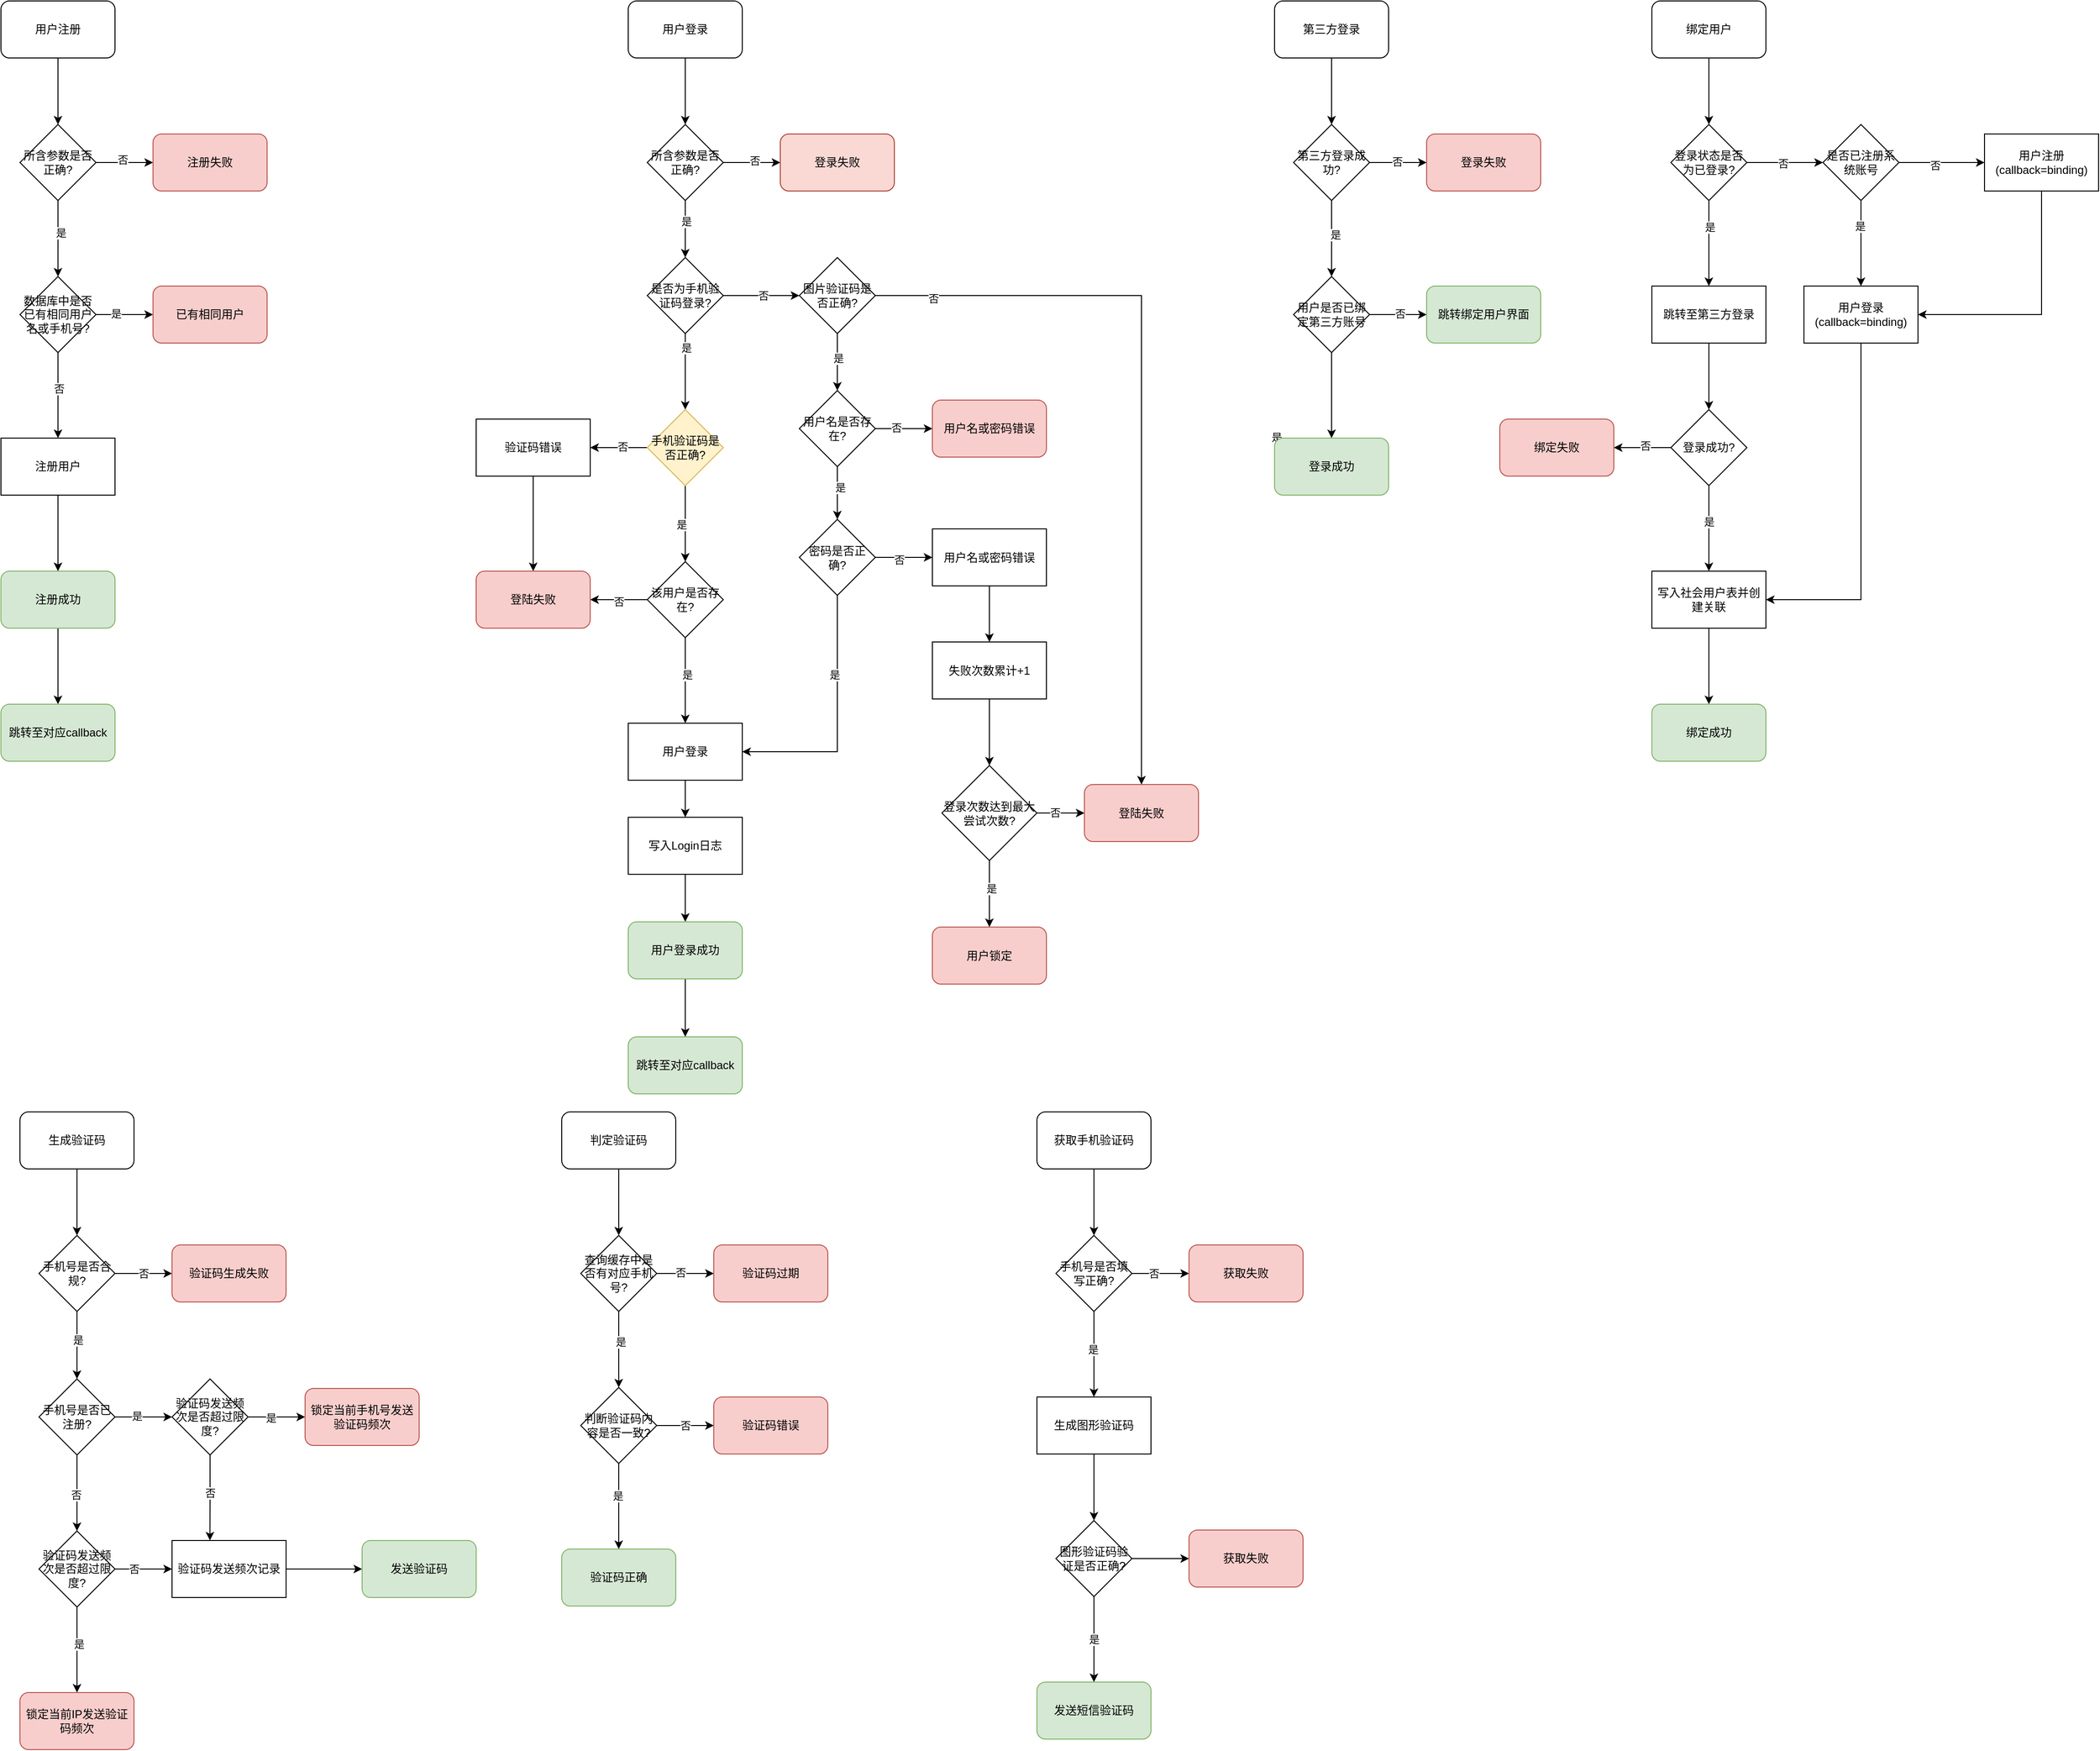 <mxfile version="24.1.0" type="device">
  <diagram id="C5RBs43oDa-KdzZeNtuy" name="Page-1">
    <mxGraphModel dx="1976" dy="789" grid="1" gridSize="10" guides="1" tooltips="1" connect="1" arrows="1" fold="1" page="1" pageScale="1" pageWidth="827" pageHeight="1169" math="0" shadow="0">
      <root>
        <mxCell id="WIyWlLk6GJQsqaUBKTNV-0" />
        <mxCell id="WIyWlLk6GJQsqaUBKTNV-1" parent="WIyWlLk6GJQsqaUBKTNV-0" />
        <mxCell id="M_cTl8z5Hkn0wJi17E9b-64" value="" style="edgeStyle=orthogonalEdgeStyle;rounded=0;orthogonalLoop=1;jettySize=auto;html=1;" parent="WIyWlLk6GJQsqaUBKTNV-1" source="M_cTl8z5Hkn0wJi17E9b-16" target="M_cTl8z5Hkn0wJi17E9b-63" edge="1">
          <mxGeometry relative="1" as="geometry" />
        </mxCell>
        <mxCell id="M_cTl8z5Hkn0wJi17E9b-16" value="用户登录" style="rounded=1;whiteSpace=wrap;html=1;" parent="WIyWlLk6GJQsqaUBKTNV-1" vertex="1">
          <mxGeometry x="-90" width="120" height="60" as="geometry" />
        </mxCell>
        <mxCell id="M_cTl8z5Hkn0wJi17E9b-22" value="" style="edgeStyle=orthogonalEdgeStyle;rounded=0;orthogonalLoop=1;jettySize=auto;html=1;" parent="WIyWlLk6GJQsqaUBKTNV-1" source="M_cTl8z5Hkn0wJi17E9b-17" target="M_cTl8z5Hkn0wJi17E9b-21" edge="1">
          <mxGeometry relative="1" as="geometry" />
        </mxCell>
        <mxCell id="M_cTl8z5Hkn0wJi17E9b-33" value="是" style="edgeLabel;html=1;align=center;verticalAlign=middle;resizable=0;points=[];" parent="M_cTl8z5Hkn0wJi17E9b-22" vertex="1" connectable="0">
          <mxGeometry x="-0.621" y="1" relative="1" as="geometry">
            <mxPoint as="offset" />
          </mxGeometry>
        </mxCell>
        <mxCell id="9MFl-5R6tCMCHo1rS8Rg-2" value="" style="edgeStyle=orthogonalEdgeStyle;rounded=0;orthogonalLoop=1;jettySize=auto;html=1;" parent="WIyWlLk6GJQsqaUBKTNV-1" source="M_cTl8z5Hkn0wJi17E9b-17" target="9MFl-5R6tCMCHo1rS8Rg-1" edge="1">
          <mxGeometry relative="1" as="geometry" />
        </mxCell>
        <mxCell id="e25bp2IBoA8TUv7zlwuq-0" value="否" style="edgeLabel;html=1;align=center;verticalAlign=middle;resizable=0;points=[];" parent="9MFl-5R6tCMCHo1rS8Rg-2" vertex="1" connectable="0">
          <mxGeometry x="0.046" relative="1" as="geometry">
            <mxPoint as="offset" />
          </mxGeometry>
        </mxCell>
        <mxCell id="M_cTl8z5Hkn0wJi17E9b-17" value="是否为手机验证码登录?" style="rhombus;whiteSpace=wrap;html=1;rounded=0;" parent="WIyWlLk6GJQsqaUBKTNV-1" vertex="1">
          <mxGeometry x="-70" y="270" width="80" height="80" as="geometry" />
        </mxCell>
        <mxCell id="M_cTl8z5Hkn0wJi17E9b-26" value="" style="edgeStyle=orthogonalEdgeStyle;rounded=0;orthogonalLoop=1;jettySize=auto;html=1;" parent="WIyWlLk6GJQsqaUBKTNV-1" source="M_cTl8z5Hkn0wJi17E9b-21" target="M_cTl8z5Hkn0wJi17E9b-25" edge="1">
          <mxGeometry relative="1" as="geometry" />
        </mxCell>
        <mxCell id="M_cTl8z5Hkn0wJi17E9b-34" value="是" style="edgeLabel;html=1;align=center;verticalAlign=middle;resizable=0;points=[];" parent="M_cTl8z5Hkn0wJi17E9b-26" vertex="1" connectable="0">
          <mxGeometry x="0.029" y="-4" relative="1" as="geometry">
            <mxPoint as="offset" />
          </mxGeometry>
        </mxCell>
        <mxCell id="M_cTl8z5Hkn0wJi17E9b-49" value="" style="edgeStyle=orthogonalEdgeStyle;rounded=0;orthogonalLoop=1;jettySize=auto;html=1;" parent="WIyWlLk6GJQsqaUBKTNV-1" source="M_cTl8z5Hkn0wJi17E9b-21" target="M_cTl8z5Hkn0wJi17E9b-48" edge="1">
          <mxGeometry relative="1" as="geometry" />
        </mxCell>
        <mxCell id="M_cTl8z5Hkn0wJi17E9b-59" value="否" style="edgeLabel;html=1;align=center;verticalAlign=middle;resizable=0;points=[];" parent="M_cTl8z5Hkn0wJi17E9b-49" vertex="1" connectable="0">
          <mxGeometry x="-0.129" y="-1" relative="1" as="geometry">
            <mxPoint as="offset" />
          </mxGeometry>
        </mxCell>
        <mxCell id="M_cTl8z5Hkn0wJi17E9b-21" value="手机验证码是否正确?" style="rhombus;whiteSpace=wrap;html=1;rounded=0;fillColor=#fff2cc;strokeColor=#d6b656;" parent="WIyWlLk6GJQsqaUBKTNV-1" vertex="1">
          <mxGeometry x="-70" y="430" width="80" height="80" as="geometry" />
        </mxCell>
        <mxCell id="M_cTl8z5Hkn0wJi17E9b-28" value="" style="edgeStyle=orthogonalEdgeStyle;rounded=0;orthogonalLoop=1;jettySize=auto;html=1;" parent="WIyWlLk6GJQsqaUBKTNV-1" source="M_cTl8z5Hkn0wJi17E9b-25" target="M_cTl8z5Hkn0wJi17E9b-27" edge="1">
          <mxGeometry relative="1" as="geometry" />
        </mxCell>
        <mxCell id="M_cTl8z5Hkn0wJi17E9b-35" value="是" style="edgeLabel;html=1;align=center;verticalAlign=middle;resizable=0;points=[];" parent="M_cTl8z5Hkn0wJi17E9b-28" vertex="1" connectable="0">
          <mxGeometry x="-0.13" y="2" relative="1" as="geometry">
            <mxPoint as="offset" />
          </mxGeometry>
        </mxCell>
        <mxCell id="M_cTl8z5Hkn0wJi17E9b-212" style="edgeStyle=orthogonalEdgeStyle;rounded=0;orthogonalLoop=1;jettySize=auto;html=1;exitX=0;exitY=0.5;exitDx=0;exitDy=0;entryX=1;entryY=0.5;entryDx=0;entryDy=0;" parent="WIyWlLk6GJQsqaUBKTNV-1" source="M_cTl8z5Hkn0wJi17E9b-25" target="M_cTl8z5Hkn0wJi17E9b-210" edge="1">
          <mxGeometry relative="1" as="geometry" />
        </mxCell>
        <mxCell id="M_cTl8z5Hkn0wJi17E9b-213" value="否" style="edgeLabel;html=1;align=center;verticalAlign=middle;resizable=0;points=[];" parent="M_cTl8z5Hkn0wJi17E9b-212" vertex="1" connectable="0">
          <mxGeometry x="0.009" y="2" relative="1" as="geometry">
            <mxPoint as="offset" />
          </mxGeometry>
        </mxCell>
        <mxCell id="M_cTl8z5Hkn0wJi17E9b-25" value="该用户是否存在?" style="rhombus;whiteSpace=wrap;html=1;rounded=0;" parent="WIyWlLk6GJQsqaUBKTNV-1" vertex="1">
          <mxGeometry x="-70" y="590" width="80" height="80" as="geometry" />
        </mxCell>
        <mxCell id="M_cTl8z5Hkn0wJi17E9b-30" value="" style="edgeStyle=orthogonalEdgeStyle;rounded=0;orthogonalLoop=1;jettySize=auto;html=1;" parent="WIyWlLk6GJQsqaUBKTNV-1" source="M_cTl8z5Hkn0wJi17E9b-27" target="M_cTl8z5Hkn0wJi17E9b-29" edge="1">
          <mxGeometry relative="1" as="geometry" />
        </mxCell>
        <mxCell id="M_cTl8z5Hkn0wJi17E9b-27" value="用户登录" style="whiteSpace=wrap;html=1;rounded=0;" parent="WIyWlLk6GJQsqaUBKTNV-1" vertex="1">
          <mxGeometry x="-90" y="760" width="120" height="60" as="geometry" />
        </mxCell>
        <mxCell id="M_cTl8z5Hkn0wJi17E9b-32" value="" style="edgeStyle=orthogonalEdgeStyle;rounded=0;orthogonalLoop=1;jettySize=auto;html=1;" parent="WIyWlLk6GJQsqaUBKTNV-1" source="M_cTl8z5Hkn0wJi17E9b-29" target="M_cTl8z5Hkn0wJi17E9b-31" edge="1">
          <mxGeometry relative="1" as="geometry" />
        </mxCell>
        <mxCell id="M_cTl8z5Hkn0wJi17E9b-29" value="写入Login日志" style="whiteSpace=wrap;html=1;rounded=0;" parent="WIyWlLk6GJQsqaUBKTNV-1" vertex="1">
          <mxGeometry x="-90" y="859" width="120" height="60" as="geometry" />
        </mxCell>
        <mxCell id="M_cTl8z5Hkn0wJi17E9b-143" value="" style="edgeStyle=orthogonalEdgeStyle;rounded=0;orthogonalLoop=1;jettySize=auto;html=1;" parent="WIyWlLk6GJQsqaUBKTNV-1" source="M_cTl8z5Hkn0wJi17E9b-31" target="M_cTl8z5Hkn0wJi17E9b-142" edge="1">
          <mxGeometry relative="1" as="geometry" />
        </mxCell>
        <mxCell id="M_cTl8z5Hkn0wJi17E9b-31" value="用户登录成功" style="whiteSpace=wrap;html=1;rounded=1;fillColor=#d5e8d4;strokeColor=#82b366;" parent="WIyWlLk6GJQsqaUBKTNV-1" vertex="1">
          <mxGeometry x="-90" y="969" width="120" height="60" as="geometry" />
        </mxCell>
        <mxCell id="M_cTl8z5Hkn0wJi17E9b-45" value="" style="edgeStyle=orthogonalEdgeStyle;rounded=0;orthogonalLoop=1;jettySize=auto;html=1;" parent="WIyWlLk6GJQsqaUBKTNV-1" source="M_cTl8z5Hkn0wJi17E9b-37" target="M_cTl8z5Hkn0wJi17E9b-44" edge="1">
          <mxGeometry relative="1" as="geometry" />
        </mxCell>
        <mxCell id="M_cTl8z5Hkn0wJi17E9b-46" value="否" style="edgeLabel;html=1;align=center;verticalAlign=middle;resizable=0;points=[];" parent="M_cTl8z5Hkn0wJi17E9b-45" vertex="1" connectable="0">
          <mxGeometry x="-0.267" y="1" relative="1" as="geometry">
            <mxPoint as="offset" />
          </mxGeometry>
        </mxCell>
        <mxCell id="9MFl-5R6tCMCHo1rS8Rg-6" style="edgeStyle=orthogonalEdgeStyle;rounded=0;orthogonalLoop=1;jettySize=auto;html=1;exitX=0.5;exitY=1;exitDx=0;exitDy=0;entryX=0.5;entryY=0;entryDx=0;entryDy=0;" parent="WIyWlLk6GJQsqaUBKTNV-1" source="M_cTl8z5Hkn0wJi17E9b-37" target="M_cTl8z5Hkn0wJi17E9b-39" edge="1">
          <mxGeometry relative="1" as="geometry" />
        </mxCell>
        <mxCell id="9MFl-5R6tCMCHo1rS8Rg-8" value="是" style="edgeLabel;html=1;align=center;verticalAlign=middle;resizable=0;points=[];" parent="9MFl-5R6tCMCHo1rS8Rg-6" vertex="1" connectable="0">
          <mxGeometry x="-0.215" y="3" relative="1" as="geometry">
            <mxPoint as="offset" />
          </mxGeometry>
        </mxCell>
        <mxCell id="M_cTl8z5Hkn0wJi17E9b-37" value="用户名是否存在?" style="rhombus;whiteSpace=wrap;html=1;rounded=0;" parent="WIyWlLk6GJQsqaUBKTNV-1" vertex="1">
          <mxGeometry x="90" y="410" width="80" height="80" as="geometry" />
        </mxCell>
        <mxCell id="M_cTl8z5Hkn0wJi17E9b-41" style="edgeStyle=orthogonalEdgeStyle;rounded=0;orthogonalLoop=1;jettySize=auto;html=1;exitX=0.5;exitY=1;exitDx=0;exitDy=0;entryX=1;entryY=0.5;entryDx=0;entryDy=0;" parent="WIyWlLk6GJQsqaUBKTNV-1" source="M_cTl8z5Hkn0wJi17E9b-39" target="M_cTl8z5Hkn0wJi17E9b-27" edge="1">
          <mxGeometry relative="1" as="geometry" />
        </mxCell>
        <mxCell id="M_cTl8z5Hkn0wJi17E9b-43" value="是" style="edgeLabel;html=1;align=center;verticalAlign=middle;resizable=0;points=[];" parent="M_cTl8z5Hkn0wJi17E9b-41" vertex="1" connectable="0">
          <mxGeometry x="-0.373" y="-3" relative="1" as="geometry">
            <mxPoint as="offset" />
          </mxGeometry>
        </mxCell>
        <mxCell id="M_cTl8z5Hkn0wJi17E9b-61" value="" style="edgeStyle=orthogonalEdgeStyle;rounded=0;orthogonalLoop=1;jettySize=auto;html=1;" parent="WIyWlLk6GJQsqaUBKTNV-1" source="M_cTl8z5Hkn0wJi17E9b-39" target="M_cTl8z5Hkn0wJi17E9b-60" edge="1">
          <mxGeometry relative="1" as="geometry" />
        </mxCell>
        <mxCell id="M_cTl8z5Hkn0wJi17E9b-62" value="否" style="edgeLabel;html=1;align=center;verticalAlign=middle;resizable=0;points=[];" parent="M_cTl8z5Hkn0wJi17E9b-61" vertex="1" connectable="0">
          <mxGeometry x="-0.171" y="-2" relative="1" as="geometry">
            <mxPoint as="offset" />
          </mxGeometry>
        </mxCell>
        <mxCell id="M_cTl8z5Hkn0wJi17E9b-39" value="密码是否正确?" style="rhombus;whiteSpace=wrap;html=1;rounded=0;" parent="WIyWlLk6GJQsqaUBKTNV-1" vertex="1">
          <mxGeometry x="90" y="545.5" width="80" height="80" as="geometry" />
        </mxCell>
        <mxCell id="M_cTl8z5Hkn0wJi17E9b-44" value="用户名或密码错误" style="whiteSpace=wrap;html=1;rounded=1;fillColor=#f8cecc;strokeColor=#b85450;" parent="WIyWlLk6GJQsqaUBKTNV-1" vertex="1">
          <mxGeometry x="230" y="420" width="120" height="60" as="geometry" />
        </mxCell>
        <mxCell id="M_cTl8z5Hkn0wJi17E9b-211" style="edgeStyle=orthogonalEdgeStyle;rounded=0;orthogonalLoop=1;jettySize=auto;html=1;exitX=0.5;exitY=1;exitDx=0;exitDy=0;entryX=0.5;entryY=0;entryDx=0;entryDy=0;" parent="WIyWlLk6GJQsqaUBKTNV-1" source="M_cTl8z5Hkn0wJi17E9b-48" target="M_cTl8z5Hkn0wJi17E9b-210" edge="1">
          <mxGeometry relative="1" as="geometry" />
        </mxCell>
        <mxCell id="M_cTl8z5Hkn0wJi17E9b-48" value="验证码错误" style="whiteSpace=wrap;html=1;rounded=0;" parent="WIyWlLk6GJQsqaUBKTNV-1" vertex="1">
          <mxGeometry x="-250" y="440" width="120" height="60" as="geometry" />
        </mxCell>
        <mxCell id="M_cTl8z5Hkn0wJi17E9b-207" style="edgeStyle=orthogonalEdgeStyle;rounded=0;orthogonalLoop=1;jettySize=auto;html=1;exitX=0.5;exitY=1;exitDx=0;exitDy=0;entryX=0.5;entryY=0;entryDx=0;entryDy=0;" parent="WIyWlLk6GJQsqaUBKTNV-1" source="M_cTl8z5Hkn0wJi17E9b-60" target="M_cTl8z5Hkn0wJi17E9b-199" edge="1">
          <mxGeometry relative="1" as="geometry" />
        </mxCell>
        <mxCell id="M_cTl8z5Hkn0wJi17E9b-60" value="用户名或密码错误" style="whiteSpace=wrap;html=1;rounded=0;" parent="WIyWlLk6GJQsqaUBKTNV-1" vertex="1">
          <mxGeometry x="230" y="555.5" width="120" height="60" as="geometry" />
        </mxCell>
        <mxCell id="M_cTl8z5Hkn0wJi17E9b-66" value="" style="edgeStyle=orthogonalEdgeStyle;rounded=0;orthogonalLoop=1;jettySize=auto;html=1;" parent="WIyWlLk6GJQsqaUBKTNV-1" source="M_cTl8z5Hkn0wJi17E9b-63" target="M_cTl8z5Hkn0wJi17E9b-65" edge="1">
          <mxGeometry relative="1" as="geometry" />
        </mxCell>
        <mxCell id="M_cTl8z5Hkn0wJi17E9b-70" value="否" style="edgeLabel;html=1;align=center;verticalAlign=middle;resizable=0;points=[];" parent="M_cTl8z5Hkn0wJi17E9b-66" vertex="1" connectable="0">
          <mxGeometry x="0.076" y="2" relative="1" as="geometry">
            <mxPoint as="offset" />
          </mxGeometry>
        </mxCell>
        <mxCell id="M_cTl8z5Hkn0wJi17E9b-67" style="edgeStyle=orthogonalEdgeStyle;rounded=0;orthogonalLoop=1;jettySize=auto;html=1;exitX=0.5;exitY=1;exitDx=0;exitDy=0;entryX=0.5;entryY=0;entryDx=0;entryDy=0;" parent="WIyWlLk6GJQsqaUBKTNV-1" source="M_cTl8z5Hkn0wJi17E9b-63" target="M_cTl8z5Hkn0wJi17E9b-17" edge="1">
          <mxGeometry relative="1" as="geometry" />
        </mxCell>
        <mxCell id="M_cTl8z5Hkn0wJi17E9b-69" value="是" style="edgeLabel;html=1;align=center;verticalAlign=middle;resizable=0;points=[];" parent="M_cTl8z5Hkn0wJi17E9b-67" vertex="1" connectable="0">
          <mxGeometry x="-0.262" y="1" relative="1" as="geometry">
            <mxPoint as="offset" />
          </mxGeometry>
        </mxCell>
        <mxCell id="M_cTl8z5Hkn0wJi17E9b-63" value="所含参数是否正确?" style="rhombus;whiteSpace=wrap;html=1;rounded=0;" parent="WIyWlLk6GJQsqaUBKTNV-1" vertex="1">
          <mxGeometry x="-70" y="130" width="80" height="80" as="geometry" />
        </mxCell>
        <mxCell id="M_cTl8z5Hkn0wJi17E9b-65" value="登录失败" style="whiteSpace=wrap;html=1;rounded=1;fillColor=#fad9d5;strokeColor=#ae4132;" parent="WIyWlLk6GJQsqaUBKTNV-1" vertex="1">
          <mxGeometry x="70" y="140" width="120" height="60" as="geometry" />
        </mxCell>
        <mxCell id="M_cTl8z5Hkn0wJi17E9b-73" value="" style="edgeStyle=orthogonalEdgeStyle;rounded=0;orthogonalLoop=1;jettySize=auto;html=1;" parent="WIyWlLk6GJQsqaUBKTNV-1" source="M_cTl8z5Hkn0wJi17E9b-71" target="M_cTl8z5Hkn0wJi17E9b-72" edge="1">
          <mxGeometry relative="1" as="geometry" />
        </mxCell>
        <mxCell id="M_cTl8z5Hkn0wJi17E9b-71" value="用户注册" style="rounded=1;whiteSpace=wrap;html=1;" parent="WIyWlLk6GJQsqaUBKTNV-1" vertex="1">
          <mxGeometry x="-750" width="120" height="60" as="geometry" />
        </mxCell>
        <mxCell id="M_cTl8z5Hkn0wJi17E9b-75" value="" style="edgeStyle=orthogonalEdgeStyle;rounded=0;orthogonalLoop=1;jettySize=auto;html=1;" parent="WIyWlLk6GJQsqaUBKTNV-1" source="M_cTl8z5Hkn0wJi17E9b-72" target="M_cTl8z5Hkn0wJi17E9b-74" edge="1">
          <mxGeometry relative="1" as="geometry" />
        </mxCell>
        <mxCell id="M_cTl8z5Hkn0wJi17E9b-76" value="是" style="edgeLabel;html=1;align=center;verticalAlign=middle;resizable=0;points=[];" parent="M_cTl8z5Hkn0wJi17E9b-75" vertex="1" connectable="0">
          <mxGeometry x="-0.156" y="3" relative="1" as="geometry">
            <mxPoint as="offset" />
          </mxGeometry>
        </mxCell>
        <mxCell id="M_cTl8z5Hkn0wJi17E9b-83" value="" style="edgeStyle=orthogonalEdgeStyle;rounded=0;orthogonalLoop=1;jettySize=auto;html=1;" parent="WIyWlLk6GJQsqaUBKTNV-1" source="M_cTl8z5Hkn0wJi17E9b-72" target="M_cTl8z5Hkn0wJi17E9b-82" edge="1">
          <mxGeometry relative="1" as="geometry" />
        </mxCell>
        <mxCell id="M_cTl8z5Hkn0wJi17E9b-84" value="否" style="edgeLabel;html=1;align=center;verticalAlign=middle;resizable=0;points=[];" parent="M_cTl8z5Hkn0wJi17E9b-83" vertex="1" connectable="0">
          <mxGeometry x="-0.061" y="3" relative="1" as="geometry">
            <mxPoint as="offset" />
          </mxGeometry>
        </mxCell>
        <mxCell id="M_cTl8z5Hkn0wJi17E9b-72" value="所含参数是否正确?" style="rhombus;whiteSpace=wrap;html=1;rounded=0;" parent="WIyWlLk6GJQsqaUBKTNV-1" vertex="1">
          <mxGeometry x="-730" y="130" width="80" height="80" as="geometry" />
        </mxCell>
        <mxCell id="M_cTl8z5Hkn0wJi17E9b-86" value="" style="edgeStyle=orthogonalEdgeStyle;rounded=0;orthogonalLoop=1;jettySize=auto;html=1;" parent="WIyWlLk6GJQsqaUBKTNV-1" source="M_cTl8z5Hkn0wJi17E9b-74" target="M_cTl8z5Hkn0wJi17E9b-85" edge="1">
          <mxGeometry relative="1" as="geometry" />
        </mxCell>
        <mxCell id="M_cTl8z5Hkn0wJi17E9b-87" value="是" style="edgeLabel;html=1;align=center;verticalAlign=middle;resizable=0;points=[];" parent="M_cTl8z5Hkn0wJi17E9b-86" vertex="1" connectable="0">
          <mxGeometry x="-0.322" y="1" relative="1" as="geometry">
            <mxPoint as="offset" />
          </mxGeometry>
        </mxCell>
        <mxCell id="M_cTl8z5Hkn0wJi17E9b-89" value="" style="edgeStyle=orthogonalEdgeStyle;rounded=0;orthogonalLoop=1;jettySize=auto;html=1;" parent="WIyWlLk6GJQsqaUBKTNV-1" source="M_cTl8z5Hkn0wJi17E9b-74" target="M_cTl8z5Hkn0wJi17E9b-88" edge="1">
          <mxGeometry relative="1" as="geometry" />
        </mxCell>
        <mxCell id="M_cTl8z5Hkn0wJi17E9b-92" value="否" style="edgeLabel;html=1;align=center;verticalAlign=middle;resizable=0;points=[];" parent="M_cTl8z5Hkn0wJi17E9b-89" vertex="1" connectable="0">
          <mxGeometry x="-0.172" y="1" relative="1" as="geometry">
            <mxPoint as="offset" />
          </mxGeometry>
        </mxCell>
        <mxCell id="M_cTl8z5Hkn0wJi17E9b-74" value="数据库中是否已有相同用户名或手机号?" style="rhombus;whiteSpace=wrap;html=1;rounded=0;" parent="WIyWlLk6GJQsqaUBKTNV-1" vertex="1">
          <mxGeometry x="-730" y="290" width="80" height="80" as="geometry" />
        </mxCell>
        <mxCell id="M_cTl8z5Hkn0wJi17E9b-82" value="注册失败" style="whiteSpace=wrap;html=1;rounded=1;fillColor=#f8cecc;strokeColor=#b85450;" parent="WIyWlLk6GJQsqaUBKTNV-1" vertex="1">
          <mxGeometry x="-590" y="140" width="120" height="60" as="geometry" />
        </mxCell>
        <mxCell id="M_cTl8z5Hkn0wJi17E9b-85" value="已有相同用户" style="whiteSpace=wrap;html=1;rounded=1;fillColor=#f8cecc;strokeColor=#b85450;" parent="WIyWlLk6GJQsqaUBKTNV-1" vertex="1">
          <mxGeometry x="-590" y="300" width="120" height="60" as="geometry" />
        </mxCell>
        <mxCell id="M_cTl8z5Hkn0wJi17E9b-91" value="" style="edgeStyle=orthogonalEdgeStyle;rounded=0;orthogonalLoop=1;jettySize=auto;html=1;" parent="WIyWlLk6GJQsqaUBKTNV-1" source="M_cTl8z5Hkn0wJi17E9b-88" target="M_cTl8z5Hkn0wJi17E9b-90" edge="1">
          <mxGeometry relative="1" as="geometry" />
        </mxCell>
        <mxCell id="M_cTl8z5Hkn0wJi17E9b-88" value="注册用户" style="whiteSpace=wrap;html=1;rounded=0;" parent="WIyWlLk6GJQsqaUBKTNV-1" vertex="1">
          <mxGeometry x="-750" y="460" width="120" height="60" as="geometry" />
        </mxCell>
        <mxCell id="M_cTl8z5Hkn0wJi17E9b-141" value="" style="edgeStyle=orthogonalEdgeStyle;rounded=0;orthogonalLoop=1;jettySize=auto;html=1;" parent="WIyWlLk6GJQsqaUBKTNV-1" source="M_cTl8z5Hkn0wJi17E9b-90" target="M_cTl8z5Hkn0wJi17E9b-140" edge="1">
          <mxGeometry relative="1" as="geometry" />
        </mxCell>
        <mxCell id="M_cTl8z5Hkn0wJi17E9b-90" value="注册成功" style="whiteSpace=wrap;html=1;rounded=1;fillColor=#d5e8d4;strokeColor=#82b366;" parent="WIyWlLk6GJQsqaUBKTNV-1" vertex="1">
          <mxGeometry x="-750" y="600" width="120" height="60" as="geometry" />
        </mxCell>
        <mxCell id="M_cTl8z5Hkn0wJi17E9b-95" value="" style="edgeStyle=orthogonalEdgeStyle;rounded=0;orthogonalLoop=1;jettySize=auto;html=1;" parent="WIyWlLk6GJQsqaUBKTNV-1" source="M_cTl8z5Hkn0wJi17E9b-93" target="M_cTl8z5Hkn0wJi17E9b-94" edge="1">
          <mxGeometry relative="1" as="geometry" />
        </mxCell>
        <mxCell id="M_cTl8z5Hkn0wJi17E9b-93" value="第三方登录" style="rounded=1;whiteSpace=wrap;html=1;" parent="WIyWlLk6GJQsqaUBKTNV-1" vertex="1">
          <mxGeometry x="590" width="120" height="60" as="geometry" />
        </mxCell>
        <mxCell id="M_cTl8z5Hkn0wJi17E9b-97" value="" style="edgeStyle=orthogonalEdgeStyle;rounded=0;orthogonalLoop=1;jettySize=auto;html=1;" parent="WIyWlLk6GJQsqaUBKTNV-1" source="M_cTl8z5Hkn0wJi17E9b-94" target="M_cTl8z5Hkn0wJi17E9b-96" edge="1">
          <mxGeometry relative="1" as="geometry" />
        </mxCell>
        <mxCell id="M_cTl8z5Hkn0wJi17E9b-98" value="否" style="edgeLabel;html=1;align=center;verticalAlign=middle;resizable=0;points=[];" parent="M_cTl8z5Hkn0wJi17E9b-97" vertex="1" connectable="0">
          <mxGeometry x="-0.053" y="1" relative="1" as="geometry">
            <mxPoint as="offset" />
          </mxGeometry>
        </mxCell>
        <mxCell id="M_cTl8z5Hkn0wJi17E9b-100" value="" style="edgeStyle=orthogonalEdgeStyle;rounded=0;orthogonalLoop=1;jettySize=auto;html=1;" parent="WIyWlLk6GJQsqaUBKTNV-1" source="M_cTl8z5Hkn0wJi17E9b-94" target="M_cTl8z5Hkn0wJi17E9b-99" edge="1">
          <mxGeometry relative="1" as="geometry" />
        </mxCell>
        <mxCell id="M_cTl8z5Hkn0wJi17E9b-104" value="是" style="edgeLabel;html=1;align=center;verticalAlign=middle;resizable=0;points=[];" parent="M_cTl8z5Hkn0wJi17E9b-100" vertex="1" connectable="0">
          <mxGeometry x="-0.094" y="4" relative="1" as="geometry">
            <mxPoint as="offset" />
          </mxGeometry>
        </mxCell>
        <mxCell id="M_cTl8z5Hkn0wJi17E9b-94" value="第三方登录成功?" style="rhombus;whiteSpace=wrap;html=1;rounded=0;" parent="WIyWlLk6GJQsqaUBKTNV-1" vertex="1">
          <mxGeometry x="610" y="130" width="80" height="80" as="geometry" />
        </mxCell>
        <mxCell id="M_cTl8z5Hkn0wJi17E9b-96" value="登录失败" style="whiteSpace=wrap;html=1;rounded=1;fillColor=#f8cecc;strokeColor=#b85450;" parent="WIyWlLk6GJQsqaUBKTNV-1" vertex="1">
          <mxGeometry x="750" y="140" width="120" height="60" as="geometry" />
        </mxCell>
        <mxCell id="M_cTl8z5Hkn0wJi17E9b-102" value="" style="edgeStyle=orthogonalEdgeStyle;rounded=0;orthogonalLoop=1;jettySize=auto;html=1;" parent="WIyWlLk6GJQsqaUBKTNV-1" source="M_cTl8z5Hkn0wJi17E9b-99" target="M_cTl8z5Hkn0wJi17E9b-101" edge="1">
          <mxGeometry relative="1" as="geometry" />
        </mxCell>
        <mxCell id="M_cTl8z5Hkn0wJi17E9b-103" value="否" style="edgeLabel;html=1;align=center;verticalAlign=middle;resizable=0;points=[];" parent="M_cTl8z5Hkn0wJi17E9b-102" vertex="1" connectable="0">
          <mxGeometry x="0.063" y="1" relative="1" as="geometry">
            <mxPoint as="offset" />
          </mxGeometry>
        </mxCell>
        <mxCell id="M_cTl8z5Hkn0wJi17E9b-106" value="" style="edgeStyle=orthogonalEdgeStyle;rounded=0;orthogonalLoop=1;jettySize=auto;html=1;" parent="WIyWlLk6GJQsqaUBKTNV-1" source="M_cTl8z5Hkn0wJi17E9b-99" target="M_cTl8z5Hkn0wJi17E9b-105" edge="1">
          <mxGeometry relative="1" as="geometry" />
        </mxCell>
        <mxCell id="M_cTl8z5Hkn0wJi17E9b-107" value="是" style="edgeLabel;html=1;align=center;verticalAlign=middle;resizable=0;points=[];" parent="M_cTl8z5Hkn0wJi17E9b-106" vertex="1" connectable="0">
          <mxGeometry x="-0.252" y="2" relative="1" as="geometry">
            <mxPoint x="-60" y="55" as="offset" />
          </mxGeometry>
        </mxCell>
        <mxCell id="M_cTl8z5Hkn0wJi17E9b-99" value="用户是否已绑定第三方账号" style="rhombus;whiteSpace=wrap;html=1;rounded=0;" parent="WIyWlLk6GJQsqaUBKTNV-1" vertex="1">
          <mxGeometry x="610" y="290" width="80" height="80" as="geometry" />
        </mxCell>
        <mxCell id="M_cTl8z5Hkn0wJi17E9b-101" value="跳转绑定用户界面" style="whiteSpace=wrap;html=1;rounded=1;fillColor=#d5e8d4;strokeColor=#82b366;" parent="WIyWlLk6GJQsqaUBKTNV-1" vertex="1">
          <mxGeometry x="750" y="300" width="120" height="60" as="geometry" />
        </mxCell>
        <mxCell id="M_cTl8z5Hkn0wJi17E9b-105" value="登录成功" style="whiteSpace=wrap;html=1;rounded=1;fillColor=#d5e8d4;strokeColor=#82b366;" parent="WIyWlLk6GJQsqaUBKTNV-1" vertex="1">
          <mxGeometry x="590" y="460" width="120" height="60" as="geometry" />
        </mxCell>
        <mxCell id="M_cTl8z5Hkn0wJi17E9b-110" value="" style="edgeStyle=orthogonalEdgeStyle;rounded=0;orthogonalLoop=1;jettySize=auto;html=1;" parent="WIyWlLk6GJQsqaUBKTNV-1" source="M_cTl8z5Hkn0wJi17E9b-108" target="M_cTl8z5Hkn0wJi17E9b-109" edge="1">
          <mxGeometry relative="1" as="geometry" />
        </mxCell>
        <mxCell id="M_cTl8z5Hkn0wJi17E9b-108" value="绑定用户" style="rounded=1;whiteSpace=wrap;html=1;" parent="WIyWlLk6GJQsqaUBKTNV-1" vertex="1">
          <mxGeometry x="987" width="120" height="60" as="geometry" />
        </mxCell>
        <mxCell id="M_cTl8z5Hkn0wJi17E9b-112" value="" style="edgeStyle=orthogonalEdgeStyle;rounded=0;orthogonalLoop=1;jettySize=auto;html=1;" parent="WIyWlLk6GJQsqaUBKTNV-1" source="M_cTl8z5Hkn0wJi17E9b-109" target="M_cTl8z5Hkn0wJi17E9b-111" edge="1">
          <mxGeometry relative="1" as="geometry" />
        </mxCell>
        <mxCell id="M_cTl8z5Hkn0wJi17E9b-127" value="是" style="edgeLabel;html=1;align=center;verticalAlign=middle;resizable=0;points=[];" parent="M_cTl8z5Hkn0wJi17E9b-112" vertex="1" connectable="0">
          <mxGeometry x="-0.385" y="1" relative="1" as="geometry">
            <mxPoint as="offset" />
          </mxGeometry>
        </mxCell>
        <mxCell id="M_cTl8z5Hkn0wJi17E9b-117" value="" style="edgeStyle=orthogonalEdgeStyle;rounded=0;orthogonalLoop=1;jettySize=auto;html=1;" parent="WIyWlLk6GJQsqaUBKTNV-1" source="M_cTl8z5Hkn0wJi17E9b-109" target="M_cTl8z5Hkn0wJi17E9b-116" edge="1">
          <mxGeometry relative="1" as="geometry" />
        </mxCell>
        <mxCell id="M_cTl8z5Hkn0wJi17E9b-128" value="否" style="edgeLabel;html=1;align=center;verticalAlign=middle;resizable=0;points=[];" parent="M_cTl8z5Hkn0wJi17E9b-117" vertex="1" connectable="0">
          <mxGeometry x="-0.061" y="-1" relative="1" as="geometry">
            <mxPoint as="offset" />
          </mxGeometry>
        </mxCell>
        <mxCell id="M_cTl8z5Hkn0wJi17E9b-109" value="登录状态是否为已登录?" style="rhombus;whiteSpace=wrap;html=1;rounded=0;" parent="WIyWlLk6GJQsqaUBKTNV-1" vertex="1">
          <mxGeometry x="1007" y="130" width="80" height="80" as="geometry" />
        </mxCell>
        <mxCell id="M_cTl8z5Hkn0wJi17E9b-119" value="" style="edgeStyle=orthogonalEdgeStyle;rounded=0;orthogonalLoop=1;jettySize=auto;html=1;" parent="WIyWlLk6GJQsqaUBKTNV-1" source="M_cTl8z5Hkn0wJi17E9b-111" target="M_cTl8z5Hkn0wJi17E9b-118" edge="1">
          <mxGeometry relative="1" as="geometry" />
        </mxCell>
        <mxCell id="M_cTl8z5Hkn0wJi17E9b-111" value="跳转至第三方登录" style="whiteSpace=wrap;html=1;rounded=0;" parent="WIyWlLk6GJQsqaUBKTNV-1" vertex="1">
          <mxGeometry x="987" y="300" width="120" height="60" as="geometry" />
        </mxCell>
        <mxCell id="M_cTl8z5Hkn0wJi17E9b-130" value="" style="edgeStyle=orthogonalEdgeStyle;rounded=0;orthogonalLoop=1;jettySize=auto;html=1;" parent="WIyWlLk6GJQsqaUBKTNV-1" source="M_cTl8z5Hkn0wJi17E9b-116" target="M_cTl8z5Hkn0wJi17E9b-129" edge="1">
          <mxGeometry relative="1" as="geometry" />
        </mxCell>
        <mxCell id="M_cTl8z5Hkn0wJi17E9b-131" value="是" style="edgeLabel;html=1;align=center;verticalAlign=middle;resizable=0;points=[];" parent="M_cTl8z5Hkn0wJi17E9b-130" vertex="1" connectable="0">
          <mxGeometry x="-0.415" y="-1" relative="1" as="geometry">
            <mxPoint as="offset" />
          </mxGeometry>
        </mxCell>
        <mxCell id="M_cTl8z5Hkn0wJi17E9b-136" value="" style="edgeStyle=orthogonalEdgeStyle;rounded=0;orthogonalLoop=1;jettySize=auto;html=1;" parent="WIyWlLk6GJQsqaUBKTNV-1" source="M_cTl8z5Hkn0wJi17E9b-116" target="M_cTl8z5Hkn0wJi17E9b-135" edge="1">
          <mxGeometry relative="1" as="geometry" />
        </mxCell>
        <mxCell id="M_cTl8z5Hkn0wJi17E9b-138" value="否" style="edgeLabel;html=1;align=center;verticalAlign=middle;resizable=0;points=[];" parent="M_cTl8z5Hkn0wJi17E9b-136" vertex="1" connectable="0">
          <mxGeometry x="-0.165" y="-3" relative="1" as="geometry">
            <mxPoint as="offset" />
          </mxGeometry>
        </mxCell>
        <mxCell id="M_cTl8z5Hkn0wJi17E9b-116" value="是否已注册系统账号" style="rhombus;whiteSpace=wrap;html=1;rounded=0;" parent="WIyWlLk6GJQsqaUBKTNV-1" vertex="1">
          <mxGeometry x="1167" y="130" width="80" height="80" as="geometry" />
        </mxCell>
        <mxCell id="M_cTl8z5Hkn0wJi17E9b-121" value="" style="edgeStyle=orthogonalEdgeStyle;rounded=0;orthogonalLoop=1;jettySize=auto;html=1;" parent="WIyWlLk6GJQsqaUBKTNV-1" source="M_cTl8z5Hkn0wJi17E9b-118" target="M_cTl8z5Hkn0wJi17E9b-120" edge="1">
          <mxGeometry relative="1" as="geometry" />
        </mxCell>
        <mxCell id="M_cTl8z5Hkn0wJi17E9b-124" value="是" style="edgeLabel;html=1;align=center;verticalAlign=middle;resizable=0;points=[];" parent="M_cTl8z5Hkn0wJi17E9b-121" vertex="1" connectable="0">
          <mxGeometry x="-0.152" relative="1" as="geometry">
            <mxPoint as="offset" />
          </mxGeometry>
        </mxCell>
        <mxCell id="M_cTl8z5Hkn0wJi17E9b-126" value="" style="edgeStyle=orthogonalEdgeStyle;rounded=0;orthogonalLoop=1;jettySize=auto;html=1;" parent="WIyWlLk6GJQsqaUBKTNV-1" source="M_cTl8z5Hkn0wJi17E9b-118" target="M_cTl8z5Hkn0wJi17E9b-125" edge="1">
          <mxGeometry relative="1" as="geometry" />
        </mxCell>
        <mxCell id="M_cTl8z5Hkn0wJi17E9b-139" value="否" style="edgeLabel;html=1;align=center;verticalAlign=middle;resizable=0;points=[];" parent="M_cTl8z5Hkn0wJi17E9b-126" vertex="1" connectable="0">
          <mxGeometry x="-0.093" y="-2" relative="1" as="geometry">
            <mxPoint as="offset" />
          </mxGeometry>
        </mxCell>
        <mxCell id="M_cTl8z5Hkn0wJi17E9b-118" value="登录成功?" style="rhombus;whiteSpace=wrap;html=1;rounded=0;" parent="WIyWlLk6GJQsqaUBKTNV-1" vertex="1">
          <mxGeometry x="1007" y="430" width="80" height="80" as="geometry" />
        </mxCell>
        <mxCell id="M_cTl8z5Hkn0wJi17E9b-123" value="" style="edgeStyle=orthogonalEdgeStyle;rounded=0;orthogonalLoop=1;jettySize=auto;html=1;" parent="WIyWlLk6GJQsqaUBKTNV-1" source="M_cTl8z5Hkn0wJi17E9b-120" target="M_cTl8z5Hkn0wJi17E9b-122" edge="1">
          <mxGeometry relative="1" as="geometry" />
        </mxCell>
        <mxCell id="M_cTl8z5Hkn0wJi17E9b-120" value="写入社会用户表并创建关联" style="whiteSpace=wrap;html=1;rounded=0;" parent="WIyWlLk6GJQsqaUBKTNV-1" vertex="1">
          <mxGeometry x="987" y="600" width="120" height="60" as="geometry" />
        </mxCell>
        <mxCell id="M_cTl8z5Hkn0wJi17E9b-122" value="绑定成功" style="whiteSpace=wrap;html=1;rounded=1;fillColor=#d5e8d4;strokeColor=#82b366;" parent="WIyWlLk6GJQsqaUBKTNV-1" vertex="1">
          <mxGeometry x="987" y="740" width="120" height="60" as="geometry" />
        </mxCell>
        <mxCell id="M_cTl8z5Hkn0wJi17E9b-125" value="绑定失败" style="whiteSpace=wrap;html=1;rounded=1;fillColor=#f8cecc;strokeColor=#b85450;" parent="WIyWlLk6GJQsqaUBKTNV-1" vertex="1">
          <mxGeometry x="827" y="440" width="120" height="60" as="geometry" />
        </mxCell>
        <mxCell id="M_cTl8z5Hkn0wJi17E9b-134" style="edgeStyle=orthogonalEdgeStyle;rounded=0;orthogonalLoop=1;jettySize=auto;html=1;exitX=0.5;exitY=1;exitDx=0;exitDy=0;entryX=1;entryY=0.5;entryDx=0;entryDy=0;" parent="WIyWlLk6GJQsqaUBKTNV-1" source="M_cTl8z5Hkn0wJi17E9b-129" target="M_cTl8z5Hkn0wJi17E9b-120" edge="1">
          <mxGeometry relative="1" as="geometry" />
        </mxCell>
        <mxCell id="M_cTl8z5Hkn0wJi17E9b-129" value="用户登录(callback=binding)" style="whiteSpace=wrap;html=1;rounded=0;" parent="WIyWlLk6GJQsqaUBKTNV-1" vertex="1">
          <mxGeometry x="1147" y="300" width="120" height="60" as="geometry" />
        </mxCell>
        <mxCell id="M_cTl8z5Hkn0wJi17E9b-137" style="edgeStyle=orthogonalEdgeStyle;rounded=0;orthogonalLoop=1;jettySize=auto;html=1;exitX=0.5;exitY=1;exitDx=0;exitDy=0;entryX=1;entryY=0.5;entryDx=0;entryDy=0;" parent="WIyWlLk6GJQsqaUBKTNV-1" source="M_cTl8z5Hkn0wJi17E9b-135" target="M_cTl8z5Hkn0wJi17E9b-129" edge="1">
          <mxGeometry relative="1" as="geometry" />
        </mxCell>
        <mxCell id="M_cTl8z5Hkn0wJi17E9b-135" value="用户注册&lt;div&gt;(callback=binding)&lt;/div&gt;" style="whiteSpace=wrap;html=1;rounded=0;" parent="WIyWlLk6GJQsqaUBKTNV-1" vertex="1">
          <mxGeometry x="1337" y="140" width="120" height="60" as="geometry" />
        </mxCell>
        <mxCell id="M_cTl8z5Hkn0wJi17E9b-140" value="跳转至对应callback" style="whiteSpace=wrap;html=1;rounded=1;fillColor=#d5e8d4;strokeColor=#82b366;" parent="WIyWlLk6GJQsqaUBKTNV-1" vertex="1">
          <mxGeometry x="-750" y="740" width="120" height="60" as="geometry" />
        </mxCell>
        <mxCell id="M_cTl8z5Hkn0wJi17E9b-142" value="跳转至对应callback" style="whiteSpace=wrap;html=1;rounded=1;fillColor=#d5e8d4;strokeColor=#82b366;" parent="WIyWlLk6GJQsqaUBKTNV-1" vertex="1">
          <mxGeometry x="-90" y="1090" width="120" height="60" as="geometry" />
        </mxCell>
        <mxCell id="M_cTl8z5Hkn0wJi17E9b-146" value="" style="edgeStyle=orthogonalEdgeStyle;rounded=0;orthogonalLoop=1;jettySize=auto;html=1;" parent="WIyWlLk6GJQsqaUBKTNV-1" source="M_cTl8z5Hkn0wJi17E9b-144" target="M_cTl8z5Hkn0wJi17E9b-145" edge="1">
          <mxGeometry relative="1" as="geometry" />
        </mxCell>
        <mxCell id="M_cTl8z5Hkn0wJi17E9b-144" value="生成验证码" style="rounded=1;whiteSpace=wrap;html=1;" parent="WIyWlLk6GJQsqaUBKTNV-1" vertex="1">
          <mxGeometry x="-730" y="1169" width="120" height="60" as="geometry" />
        </mxCell>
        <mxCell id="M_cTl8z5Hkn0wJi17E9b-155" value="" style="edgeStyle=orthogonalEdgeStyle;rounded=0;orthogonalLoop=1;jettySize=auto;html=1;" parent="WIyWlLk6GJQsqaUBKTNV-1" source="M_cTl8z5Hkn0wJi17E9b-145" target="M_cTl8z5Hkn0wJi17E9b-154" edge="1">
          <mxGeometry relative="1" as="geometry" />
        </mxCell>
        <mxCell id="M_cTl8z5Hkn0wJi17E9b-160" value="否" style="edgeLabel;html=1;align=center;verticalAlign=middle;resizable=0;points=[];" parent="M_cTl8z5Hkn0wJi17E9b-155" vertex="1" connectable="0">
          <mxGeometry x="0.002" relative="1" as="geometry">
            <mxPoint as="offset" />
          </mxGeometry>
        </mxCell>
        <mxCell id="M_cTl8z5Hkn0wJi17E9b-157" style="edgeStyle=orthogonalEdgeStyle;rounded=0;orthogonalLoop=1;jettySize=auto;html=1;exitX=0.5;exitY=1;exitDx=0;exitDy=0;" parent="WIyWlLk6GJQsqaUBKTNV-1" source="M_cTl8z5Hkn0wJi17E9b-145" target="M_cTl8z5Hkn0wJi17E9b-149" edge="1">
          <mxGeometry relative="1" as="geometry" />
        </mxCell>
        <mxCell id="M_cTl8z5Hkn0wJi17E9b-158" value="是" style="edgeLabel;html=1;align=center;verticalAlign=middle;resizable=0;points=[];" parent="M_cTl8z5Hkn0wJi17E9b-157" vertex="1" connectable="0">
          <mxGeometry x="-0.165" y="1" relative="1" as="geometry">
            <mxPoint as="offset" />
          </mxGeometry>
        </mxCell>
        <mxCell id="M_cTl8z5Hkn0wJi17E9b-145" value="手机号是否合规?" style="rhombus;whiteSpace=wrap;html=1;rounded=0;" parent="WIyWlLk6GJQsqaUBKTNV-1" vertex="1">
          <mxGeometry x="-710" y="1299" width="80" height="80" as="geometry" />
        </mxCell>
        <mxCell id="M_cTl8z5Hkn0wJi17E9b-162" value="" style="edgeStyle=orthogonalEdgeStyle;rounded=0;orthogonalLoop=1;jettySize=auto;html=1;" parent="WIyWlLk6GJQsqaUBKTNV-1" source="M_cTl8z5Hkn0wJi17E9b-149" target="M_cTl8z5Hkn0wJi17E9b-161" edge="1">
          <mxGeometry relative="1" as="geometry" />
        </mxCell>
        <mxCell id="M_cTl8z5Hkn0wJi17E9b-165" value="否" style="edgeLabel;html=1;align=center;verticalAlign=middle;resizable=0;points=[];" parent="M_cTl8z5Hkn0wJi17E9b-162" vertex="1" connectable="0">
          <mxGeometry x="0.049" y="-1" relative="1" as="geometry">
            <mxPoint as="offset" />
          </mxGeometry>
        </mxCell>
        <mxCell id="M_cTl8z5Hkn0wJi17E9b-176" style="edgeStyle=orthogonalEdgeStyle;rounded=0;orthogonalLoop=1;jettySize=auto;html=1;exitX=1;exitY=0.5;exitDx=0;exitDy=0;entryX=0;entryY=0.5;entryDx=0;entryDy=0;" parent="WIyWlLk6GJQsqaUBKTNV-1" source="M_cTl8z5Hkn0wJi17E9b-149" target="M_cTl8z5Hkn0wJi17E9b-175" edge="1">
          <mxGeometry relative="1" as="geometry" />
        </mxCell>
        <mxCell id="M_cTl8z5Hkn0wJi17E9b-182" value="是" style="edgeLabel;html=1;align=center;verticalAlign=middle;resizable=0;points=[];" parent="M_cTl8z5Hkn0wJi17E9b-176" vertex="1" connectable="0">
          <mxGeometry x="-0.253" y="1" relative="1" as="geometry">
            <mxPoint as="offset" />
          </mxGeometry>
        </mxCell>
        <mxCell id="M_cTl8z5Hkn0wJi17E9b-149" value="手机号是否已注册?" style="rhombus;whiteSpace=wrap;html=1;rounded=0;" parent="WIyWlLk6GJQsqaUBKTNV-1" vertex="1">
          <mxGeometry x="-710" y="1450" width="80" height="80" as="geometry" />
        </mxCell>
        <mxCell id="M_cTl8z5Hkn0wJi17E9b-154" value="验证码生成失败" style="whiteSpace=wrap;html=1;rounded=1;fillColor=#f8cecc;strokeColor=#b85450;" parent="WIyWlLk6GJQsqaUBKTNV-1" vertex="1">
          <mxGeometry x="-570" y="1309" width="120" height="60" as="geometry" />
        </mxCell>
        <mxCell id="M_cTl8z5Hkn0wJi17E9b-164" value="" style="edgeStyle=orthogonalEdgeStyle;rounded=0;orthogonalLoop=1;jettySize=auto;html=1;" parent="WIyWlLk6GJQsqaUBKTNV-1" source="M_cTl8z5Hkn0wJi17E9b-161" target="M_cTl8z5Hkn0wJi17E9b-163" edge="1">
          <mxGeometry relative="1" as="geometry" />
        </mxCell>
        <mxCell id="M_cTl8z5Hkn0wJi17E9b-166" value="是" style="edgeLabel;html=1;align=center;verticalAlign=middle;resizable=0;points=[];" parent="M_cTl8z5Hkn0wJi17E9b-164" vertex="1" connectable="0">
          <mxGeometry x="-0.128" y="2" relative="1" as="geometry">
            <mxPoint as="offset" />
          </mxGeometry>
        </mxCell>
        <mxCell id="M_cTl8z5Hkn0wJi17E9b-171" value="" style="edgeStyle=orthogonalEdgeStyle;rounded=0;orthogonalLoop=1;jettySize=auto;html=1;" parent="WIyWlLk6GJQsqaUBKTNV-1" source="M_cTl8z5Hkn0wJi17E9b-161" target="M_cTl8z5Hkn0wJi17E9b-170" edge="1">
          <mxGeometry relative="1" as="geometry" />
        </mxCell>
        <mxCell id="M_cTl8z5Hkn0wJi17E9b-174" value="否" style="edgeLabel;html=1;align=center;verticalAlign=middle;resizable=0;points=[];" parent="M_cTl8z5Hkn0wJi17E9b-171" vertex="1" connectable="0">
          <mxGeometry x="-0.328" relative="1" as="geometry">
            <mxPoint as="offset" />
          </mxGeometry>
        </mxCell>
        <mxCell id="M_cTl8z5Hkn0wJi17E9b-161" value="验证码发送频次是否超过限度?" style="rhombus;whiteSpace=wrap;html=1;rounded=0;" parent="WIyWlLk6GJQsqaUBKTNV-1" vertex="1">
          <mxGeometry x="-710" y="1610" width="80" height="80" as="geometry" />
        </mxCell>
        <mxCell id="M_cTl8z5Hkn0wJi17E9b-163" value="锁定当前IP发送验证码频次" style="whiteSpace=wrap;html=1;rounded=1;fillColor=#f8cecc;strokeColor=#b85450;" parent="WIyWlLk6GJQsqaUBKTNV-1" vertex="1">
          <mxGeometry x="-730" y="1780" width="120" height="60" as="geometry" />
        </mxCell>
        <mxCell id="M_cTl8z5Hkn0wJi17E9b-173" value="" style="edgeStyle=orthogonalEdgeStyle;rounded=0;orthogonalLoop=1;jettySize=auto;html=1;" parent="WIyWlLk6GJQsqaUBKTNV-1" source="M_cTl8z5Hkn0wJi17E9b-170" target="M_cTl8z5Hkn0wJi17E9b-172" edge="1">
          <mxGeometry relative="1" as="geometry" />
        </mxCell>
        <mxCell id="M_cTl8z5Hkn0wJi17E9b-170" value="验证码发送频次记录" style="whiteSpace=wrap;html=1;rounded=0;" parent="WIyWlLk6GJQsqaUBKTNV-1" vertex="1">
          <mxGeometry x="-570" y="1620" width="120" height="60" as="geometry" />
        </mxCell>
        <mxCell id="M_cTl8z5Hkn0wJi17E9b-172" value="发送验证码" style="whiteSpace=wrap;html=1;rounded=1;fillColor=#d5e8d4;strokeColor=#82b366;" parent="WIyWlLk6GJQsqaUBKTNV-1" vertex="1">
          <mxGeometry x="-370" y="1620" width="120" height="60" as="geometry" />
        </mxCell>
        <mxCell id="M_cTl8z5Hkn0wJi17E9b-180" value="" style="edgeStyle=orthogonalEdgeStyle;rounded=0;orthogonalLoop=1;jettySize=auto;html=1;" parent="WIyWlLk6GJQsqaUBKTNV-1" source="M_cTl8z5Hkn0wJi17E9b-175" target="M_cTl8z5Hkn0wJi17E9b-179" edge="1">
          <mxGeometry relative="1" as="geometry" />
        </mxCell>
        <mxCell id="M_cTl8z5Hkn0wJi17E9b-181" value="是" style="edgeLabel;html=1;align=center;verticalAlign=middle;resizable=0;points=[];" parent="M_cTl8z5Hkn0wJi17E9b-180" vertex="1" connectable="0">
          <mxGeometry x="-0.223" y="-1" relative="1" as="geometry">
            <mxPoint as="offset" />
          </mxGeometry>
        </mxCell>
        <mxCell id="M_cTl8z5Hkn0wJi17E9b-175" value="验证码发送频次是否超过限度?" style="rhombus;whiteSpace=wrap;html=1;rounded=0;" parent="WIyWlLk6GJQsqaUBKTNV-1" vertex="1">
          <mxGeometry x="-570" y="1450" width="80" height="80" as="geometry" />
        </mxCell>
        <mxCell id="M_cTl8z5Hkn0wJi17E9b-177" style="edgeStyle=orthogonalEdgeStyle;rounded=0;orthogonalLoop=1;jettySize=auto;html=1;exitX=0.5;exitY=1;exitDx=0;exitDy=0;entryX=0.332;entryY=-0.001;entryDx=0;entryDy=0;entryPerimeter=0;" parent="WIyWlLk6GJQsqaUBKTNV-1" source="M_cTl8z5Hkn0wJi17E9b-175" target="M_cTl8z5Hkn0wJi17E9b-170" edge="1">
          <mxGeometry relative="1" as="geometry" />
        </mxCell>
        <mxCell id="M_cTl8z5Hkn0wJi17E9b-178" value="否" style="edgeLabel;html=1;align=center;verticalAlign=middle;resizable=0;points=[];" parent="M_cTl8z5Hkn0wJi17E9b-177" vertex="1" connectable="0">
          <mxGeometry x="-0.113" relative="1" as="geometry">
            <mxPoint as="offset" />
          </mxGeometry>
        </mxCell>
        <mxCell id="M_cTl8z5Hkn0wJi17E9b-179" value="锁定当前手机号发送验证码频次" style="whiteSpace=wrap;html=1;rounded=1;fillColor=#f8cecc;strokeColor=#b85450;" parent="WIyWlLk6GJQsqaUBKTNV-1" vertex="1">
          <mxGeometry x="-430" y="1460" width="120" height="60" as="geometry" />
        </mxCell>
        <mxCell id="M_cTl8z5Hkn0wJi17E9b-185" value="" style="edgeStyle=orthogonalEdgeStyle;rounded=0;orthogonalLoop=1;jettySize=auto;html=1;" parent="WIyWlLk6GJQsqaUBKTNV-1" source="M_cTl8z5Hkn0wJi17E9b-183" target="M_cTl8z5Hkn0wJi17E9b-184" edge="1">
          <mxGeometry relative="1" as="geometry" />
        </mxCell>
        <mxCell id="M_cTl8z5Hkn0wJi17E9b-183" value="判定验证码" style="rounded=1;whiteSpace=wrap;html=1;" parent="WIyWlLk6GJQsqaUBKTNV-1" vertex="1">
          <mxGeometry x="-160" y="1169" width="120" height="60" as="geometry" />
        </mxCell>
        <mxCell id="M_cTl8z5Hkn0wJi17E9b-187" value="" style="edgeStyle=orthogonalEdgeStyle;rounded=0;orthogonalLoop=1;jettySize=auto;html=1;" parent="WIyWlLk6GJQsqaUBKTNV-1" source="M_cTl8z5Hkn0wJi17E9b-184" target="M_cTl8z5Hkn0wJi17E9b-186" edge="1">
          <mxGeometry relative="1" as="geometry" />
        </mxCell>
        <mxCell id="M_cTl8z5Hkn0wJi17E9b-188" value="否" style="edgeLabel;html=1;align=center;verticalAlign=middle;resizable=0;points=[];" parent="M_cTl8z5Hkn0wJi17E9b-187" vertex="1" connectable="0">
          <mxGeometry x="-0.162" y="1" relative="1" as="geometry">
            <mxPoint as="offset" />
          </mxGeometry>
        </mxCell>
        <mxCell id="M_cTl8z5Hkn0wJi17E9b-190" value="" style="edgeStyle=orthogonalEdgeStyle;rounded=0;orthogonalLoop=1;jettySize=auto;html=1;" parent="WIyWlLk6GJQsqaUBKTNV-1" source="M_cTl8z5Hkn0wJi17E9b-184" target="M_cTl8z5Hkn0wJi17E9b-189" edge="1">
          <mxGeometry relative="1" as="geometry" />
        </mxCell>
        <mxCell id="M_cTl8z5Hkn0wJi17E9b-191" value="是" style="edgeLabel;html=1;align=center;verticalAlign=middle;resizable=0;points=[];" parent="M_cTl8z5Hkn0wJi17E9b-190" vertex="1" connectable="0">
          <mxGeometry x="-0.212" y="2" relative="1" as="geometry">
            <mxPoint as="offset" />
          </mxGeometry>
        </mxCell>
        <mxCell id="M_cTl8z5Hkn0wJi17E9b-184" value="查询缓存中是否有对应手机号?" style="rhombus;whiteSpace=wrap;html=1;rounded=0;" parent="WIyWlLk6GJQsqaUBKTNV-1" vertex="1">
          <mxGeometry x="-140" y="1299" width="80" height="80" as="geometry" />
        </mxCell>
        <mxCell id="M_cTl8z5Hkn0wJi17E9b-186" value="验证码过期" style="whiteSpace=wrap;html=1;rounded=1;fillColor=#f8cecc;strokeColor=#b85450;" parent="WIyWlLk6GJQsqaUBKTNV-1" vertex="1">
          <mxGeometry y="1309" width="120" height="60" as="geometry" />
        </mxCell>
        <mxCell id="M_cTl8z5Hkn0wJi17E9b-193" value="" style="edgeStyle=orthogonalEdgeStyle;rounded=0;orthogonalLoop=1;jettySize=auto;html=1;" parent="WIyWlLk6GJQsqaUBKTNV-1" source="M_cTl8z5Hkn0wJi17E9b-189" target="M_cTl8z5Hkn0wJi17E9b-192" edge="1">
          <mxGeometry relative="1" as="geometry" />
        </mxCell>
        <mxCell id="M_cTl8z5Hkn0wJi17E9b-194" value="是" style="edgeLabel;html=1;align=center;verticalAlign=middle;resizable=0;points=[];" parent="M_cTl8z5Hkn0wJi17E9b-193" vertex="1" connectable="0">
          <mxGeometry x="-0.239" y="-1" relative="1" as="geometry">
            <mxPoint as="offset" />
          </mxGeometry>
        </mxCell>
        <mxCell id="M_cTl8z5Hkn0wJi17E9b-196" value="" style="edgeStyle=orthogonalEdgeStyle;rounded=0;orthogonalLoop=1;jettySize=auto;html=1;" parent="WIyWlLk6GJQsqaUBKTNV-1" source="M_cTl8z5Hkn0wJi17E9b-189" target="M_cTl8z5Hkn0wJi17E9b-195" edge="1">
          <mxGeometry relative="1" as="geometry" />
        </mxCell>
        <mxCell id="M_cTl8z5Hkn0wJi17E9b-197" value="否" style="edgeLabel;html=1;align=center;verticalAlign=middle;resizable=0;points=[];" parent="M_cTl8z5Hkn0wJi17E9b-196" vertex="1" connectable="0">
          <mxGeometry x="-0.011" relative="1" as="geometry">
            <mxPoint as="offset" />
          </mxGeometry>
        </mxCell>
        <mxCell id="M_cTl8z5Hkn0wJi17E9b-189" value="判断验证码内容是否一致?" style="rhombus;whiteSpace=wrap;html=1;rounded=0;" parent="WIyWlLk6GJQsqaUBKTNV-1" vertex="1">
          <mxGeometry x="-140" y="1459" width="80" height="80" as="geometry" />
        </mxCell>
        <mxCell id="M_cTl8z5Hkn0wJi17E9b-192" value="验证码正确" style="whiteSpace=wrap;html=1;rounded=1;fillColor=#d5e8d4;strokeColor=#82b366;" parent="WIyWlLk6GJQsqaUBKTNV-1" vertex="1">
          <mxGeometry x="-160" y="1629" width="120" height="60" as="geometry" />
        </mxCell>
        <mxCell id="M_cTl8z5Hkn0wJi17E9b-195" value="验证码错误" style="whiteSpace=wrap;html=1;rounded=1;fillColor=#f8cecc;strokeColor=#b85450;" parent="WIyWlLk6GJQsqaUBKTNV-1" vertex="1">
          <mxGeometry y="1469" width="120" height="60" as="geometry" />
        </mxCell>
        <mxCell id="M_cTl8z5Hkn0wJi17E9b-198" value="" style="edgeStyle=orthogonalEdgeStyle;rounded=0;orthogonalLoop=1;jettySize=auto;html=1;" parent="WIyWlLk6GJQsqaUBKTNV-1" source="M_cTl8z5Hkn0wJi17E9b-199" target="M_cTl8z5Hkn0wJi17E9b-204" edge="1">
          <mxGeometry relative="1" as="geometry" />
        </mxCell>
        <mxCell id="M_cTl8z5Hkn0wJi17E9b-199" value="失败次数累计+1" style="whiteSpace=wrap;html=1;rounded=0;" parent="WIyWlLk6GJQsqaUBKTNV-1" vertex="1">
          <mxGeometry x="230" y="674.5" width="120" height="60" as="geometry" />
        </mxCell>
        <mxCell id="M_cTl8z5Hkn0wJi17E9b-200" value="" style="edgeStyle=orthogonalEdgeStyle;rounded=0;orthogonalLoop=1;jettySize=auto;html=1;" parent="WIyWlLk6GJQsqaUBKTNV-1" source="M_cTl8z5Hkn0wJi17E9b-204" target="M_cTl8z5Hkn0wJi17E9b-205" edge="1">
          <mxGeometry relative="1" as="geometry" />
        </mxCell>
        <mxCell id="M_cTl8z5Hkn0wJi17E9b-201" value="是" style="edgeLabel;html=1;align=center;verticalAlign=middle;resizable=0;points=[];" parent="M_cTl8z5Hkn0wJi17E9b-200" vertex="1" connectable="0">
          <mxGeometry x="-0.152" y="2" relative="1" as="geometry">
            <mxPoint as="offset" />
          </mxGeometry>
        </mxCell>
        <mxCell id="M_cTl8z5Hkn0wJi17E9b-208" style="edgeStyle=orthogonalEdgeStyle;rounded=0;orthogonalLoop=1;jettySize=auto;html=1;exitX=1;exitY=0.5;exitDx=0;exitDy=0;entryX=0;entryY=0.5;entryDx=0;entryDy=0;" parent="WIyWlLk6GJQsqaUBKTNV-1" source="M_cTl8z5Hkn0wJi17E9b-204" target="M_cTl8z5Hkn0wJi17E9b-206" edge="1">
          <mxGeometry relative="1" as="geometry" />
        </mxCell>
        <mxCell id="M_cTl8z5Hkn0wJi17E9b-209" value="否" style="edgeLabel;html=1;align=center;verticalAlign=middle;resizable=0;points=[];" parent="M_cTl8z5Hkn0wJi17E9b-208" vertex="1" connectable="0">
          <mxGeometry x="-0.262" y="1" relative="1" as="geometry">
            <mxPoint as="offset" />
          </mxGeometry>
        </mxCell>
        <mxCell id="M_cTl8z5Hkn0wJi17E9b-204" value="登录次数达到最大尝试次数?" style="rhombus;whiteSpace=wrap;html=1;rounded=0;" parent="WIyWlLk6GJQsqaUBKTNV-1" vertex="1">
          <mxGeometry x="240" y="804.5" width="100" height="100" as="geometry" />
        </mxCell>
        <mxCell id="M_cTl8z5Hkn0wJi17E9b-205" value="用户锁定" style="whiteSpace=wrap;html=1;rounded=1;fillColor=#f8cecc;strokeColor=#b85450;" parent="WIyWlLk6GJQsqaUBKTNV-1" vertex="1">
          <mxGeometry x="230" y="974.5" width="120" height="60" as="geometry" />
        </mxCell>
        <mxCell id="M_cTl8z5Hkn0wJi17E9b-206" value="登陆失败" style="whiteSpace=wrap;html=1;rounded=1;fillColor=#f8cecc;strokeColor=#b85450;" parent="WIyWlLk6GJQsqaUBKTNV-1" vertex="1">
          <mxGeometry x="390" y="824.5" width="120" height="60" as="geometry" />
        </mxCell>
        <mxCell id="M_cTl8z5Hkn0wJi17E9b-210" value="登陆失败" style="whiteSpace=wrap;html=1;rounded=1;fillColor=#f8cecc;strokeColor=#b85450;" parent="WIyWlLk6GJQsqaUBKTNV-1" vertex="1">
          <mxGeometry x="-250" y="600" width="120" height="60" as="geometry" />
        </mxCell>
        <mxCell id="mRb_3jqGlFHB-wEnceeY-1" value="" style="edgeStyle=orthogonalEdgeStyle;rounded=0;orthogonalLoop=1;jettySize=auto;html=1;" parent="WIyWlLk6GJQsqaUBKTNV-1" source="9MFl-5R6tCMCHo1rS8Rg-0" target="mRb_3jqGlFHB-wEnceeY-0" edge="1">
          <mxGeometry relative="1" as="geometry" />
        </mxCell>
        <mxCell id="9MFl-5R6tCMCHo1rS8Rg-0" value="获取手机验证码" style="rounded=1;whiteSpace=wrap;html=1;" parent="WIyWlLk6GJQsqaUBKTNV-1" vertex="1">
          <mxGeometry x="340" y="1169" width="120" height="60" as="geometry" />
        </mxCell>
        <mxCell id="9MFl-5R6tCMCHo1rS8Rg-5" style="edgeStyle=orthogonalEdgeStyle;rounded=0;orthogonalLoop=1;jettySize=auto;html=1;exitX=0.5;exitY=1;exitDx=0;exitDy=0;entryX=0.5;entryY=0;entryDx=0;entryDy=0;" parent="WIyWlLk6GJQsqaUBKTNV-1" source="9MFl-5R6tCMCHo1rS8Rg-1" target="M_cTl8z5Hkn0wJi17E9b-37" edge="1">
          <mxGeometry relative="1" as="geometry" />
        </mxCell>
        <mxCell id="9MFl-5R6tCMCHo1rS8Rg-7" value="是" style="edgeLabel;html=1;align=center;verticalAlign=middle;resizable=0;points=[];" parent="9MFl-5R6tCMCHo1rS8Rg-5" vertex="1" connectable="0">
          <mxGeometry x="-0.158" y="1" relative="1" as="geometry">
            <mxPoint as="offset" />
          </mxGeometry>
        </mxCell>
        <mxCell id="9MFl-5R6tCMCHo1rS8Rg-9" style="edgeStyle=orthogonalEdgeStyle;rounded=0;orthogonalLoop=1;jettySize=auto;html=1;exitX=1;exitY=0.5;exitDx=0;exitDy=0;entryX=0.5;entryY=0;entryDx=0;entryDy=0;" parent="WIyWlLk6GJQsqaUBKTNV-1" source="9MFl-5R6tCMCHo1rS8Rg-1" target="M_cTl8z5Hkn0wJi17E9b-206" edge="1">
          <mxGeometry relative="1" as="geometry" />
        </mxCell>
        <mxCell id="9MFl-5R6tCMCHo1rS8Rg-10" value="否" style="edgeLabel;html=1;align=center;verticalAlign=middle;resizable=0;points=[];" parent="9MFl-5R6tCMCHo1rS8Rg-9" vertex="1" connectable="0">
          <mxGeometry x="-0.848" y="-3" relative="1" as="geometry">
            <mxPoint as="offset" />
          </mxGeometry>
        </mxCell>
        <mxCell id="9MFl-5R6tCMCHo1rS8Rg-1" value="图片验证码是否正确?" style="rhombus;whiteSpace=wrap;html=1;rounded=0;" parent="WIyWlLk6GJQsqaUBKTNV-1" vertex="1">
          <mxGeometry x="90" y="270" width="80" height="80" as="geometry" />
        </mxCell>
        <mxCell id="mRb_3jqGlFHB-wEnceeY-3" value="" style="edgeStyle=orthogonalEdgeStyle;rounded=0;orthogonalLoop=1;jettySize=auto;html=1;" parent="WIyWlLk6GJQsqaUBKTNV-1" source="mRb_3jqGlFHB-wEnceeY-0" target="mRb_3jqGlFHB-wEnceeY-2" edge="1">
          <mxGeometry relative="1" as="geometry" />
        </mxCell>
        <mxCell id="mRb_3jqGlFHB-wEnceeY-8" value="是" style="edgeLabel;html=1;align=center;verticalAlign=middle;resizable=0;points=[];" parent="mRb_3jqGlFHB-wEnceeY-3" vertex="1" connectable="0">
          <mxGeometry x="-0.121" y="-1" relative="1" as="geometry">
            <mxPoint as="offset" />
          </mxGeometry>
        </mxCell>
        <mxCell id="mRb_3jqGlFHB-wEnceeY-11" value="" style="edgeStyle=orthogonalEdgeStyle;rounded=0;orthogonalLoop=1;jettySize=auto;html=1;" parent="WIyWlLk6GJQsqaUBKTNV-1" source="mRb_3jqGlFHB-wEnceeY-0" target="mRb_3jqGlFHB-wEnceeY-10" edge="1">
          <mxGeometry relative="1" as="geometry" />
        </mxCell>
        <mxCell id="mRb_3jqGlFHB-wEnceeY-12" value="否" style="edgeLabel;html=1;align=center;verticalAlign=middle;resizable=0;points=[];" parent="mRb_3jqGlFHB-wEnceeY-11" vertex="1" connectable="0">
          <mxGeometry x="-0.233" relative="1" as="geometry">
            <mxPoint as="offset" />
          </mxGeometry>
        </mxCell>
        <mxCell id="mRb_3jqGlFHB-wEnceeY-0" value="手机号是否填写正确?" style="rhombus;whiteSpace=wrap;html=1;rounded=0;" parent="WIyWlLk6GJQsqaUBKTNV-1" vertex="1">
          <mxGeometry x="360" y="1299" width="80" height="80" as="geometry" />
        </mxCell>
        <mxCell id="mRb_3jqGlFHB-wEnceeY-5" value="" style="edgeStyle=orthogonalEdgeStyle;rounded=0;orthogonalLoop=1;jettySize=auto;html=1;" parent="WIyWlLk6GJQsqaUBKTNV-1" source="mRb_3jqGlFHB-wEnceeY-2" target="mRb_3jqGlFHB-wEnceeY-4" edge="1">
          <mxGeometry relative="1" as="geometry" />
        </mxCell>
        <mxCell id="mRb_3jqGlFHB-wEnceeY-2" value="生成图形验证码" style="whiteSpace=wrap;html=1;rounded=0;" parent="WIyWlLk6GJQsqaUBKTNV-1" vertex="1">
          <mxGeometry x="340" y="1469" width="120" height="60" as="geometry" />
        </mxCell>
        <mxCell id="mRb_3jqGlFHB-wEnceeY-7" value="" style="edgeStyle=orthogonalEdgeStyle;rounded=0;orthogonalLoop=1;jettySize=auto;html=1;" parent="WIyWlLk6GJQsqaUBKTNV-1" source="mRb_3jqGlFHB-wEnceeY-4" target="mRb_3jqGlFHB-wEnceeY-6" edge="1">
          <mxGeometry relative="1" as="geometry" />
        </mxCell>
        <mxCell id="mRb_3jqGlFHB-wEnceeY-9" value="是" style="edgeLabel;html=1;align=center;verticalAlign=middle;resizable=0;points=[];" parent="mRb_3jqGlFHB-wEnceeY-7" vertex="1" connectable="0">
          <mxGeometry x="-0.009" relative="1" as="geometry">
            <mxPoint as="offset" />
          </mxGeometry>
        </mxCell>
        <mxCell id="mRb_3jqGlFHB-wEnceeY-14" value="" style="edgeStyle=orthogonalEdgeStyle;rounded=0;orthogonalLoop=1;jettySize=auto;html=1;" parent="WIyWlLk6GJQsqaUBKTNV-1" source="mRb_3jqGlFHB-wEnceeY-4" target="mRb_3jqGlFHB-wEnceeY-13" edge="1">
          <mxGeometry relative="1" as="geometry" />
        </mxCell>
        <mxCell id="mRb_3jqGlFHB-wEnceeY-4" value="图形验证码验证是否正确?" style="rhombus;whiteSpace=wrap;html=1;rounded=0;" parent="WIyWlLk6GJQsqaUBKTNV-1" vertex="1">
          <mxGeometry x="360" y="1599" width="80" height="80" as="geometry" />
        </mxCell>
        <mxCell id="mRb_3jqGlFHB-wEnceeY-6" value="发送短信验证码" style="whiteSpace=wrap;html=1;rounded=1;fillColor=#d5e8d4;strokeColor=#82b366;" parent="WIyWlLk6GJQsqaUBKTNV-1" vertex="1">
          <mxGeometry x="340" y="1769" width="120" height="60" as="geometry" />
        </mxCell>
        <mxCell id="mRb_3jqGlFHB-wEnceeY-10" value="获取失败" style="whiteSpace=wrap;html=1;rounded=1;fillColor=#f8cecc;strokeColor=#b85450;" parent="WIyWlLk6GJQsqaUBKTNV-1" vertex="1">
          <mxGeometry x="500" y="1309" width="120" height="60" as="geometry" />
        </mxCell>
        <mxCell id="mRb_3jqGlFHB-wEnceeY-13" value="获取失败" style="whiteSpace=wrap;html=1;rounded=1;fillColor=#f8cecc;strokeColor=#b85450;" parent="WIyWlLk6GJQsqaUBKTNV-1" vertex="1">
          <mxGeometry x="500" y="1609" width="120" height="60" as="geometry" />
        </mxCell>
      </root>
    </mxGraphModel>
  </diagram>
</mxfile>
